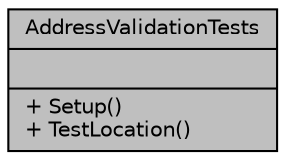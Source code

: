 digraph "AddressValidationTests"
{
 // INTERACTIVE_SVG=YES
 // LATEX_PDF_SIZE
  edge [fontname="Helvetica",fontsize="10",labelfontname="Helvetica",labelfontsize="10"];
  node [fontname="Helvetica",fontsize="10",shape=record];
  Node1 [label="{AddressValidationTests\n||+ Setup()\l+ TestLocation()\l}",height=0.2,width=0.4,color="black", fillcolor="grey75", style="filled", fontcolor="black",tooltip=" "];
}
